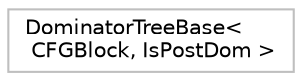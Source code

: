 digraph "Graphical Class Hierarchy"
{
 // LATEX_PDF_SIZE
  bgcolor="transparent";
  edge [fontname="Helvetica",fontsize="10",labelfontname="Helvetica",labelfontsize="10"];
  node [fontname="Helvetica",fontsize="10",shape=record];
  rankdir="LR";
  Node0 [label="DominatorTreeBase\<\l CFGBlock, IsPostDom \>",height=0.2,width=0.4,color="grey75",tooltip=" "];
}
